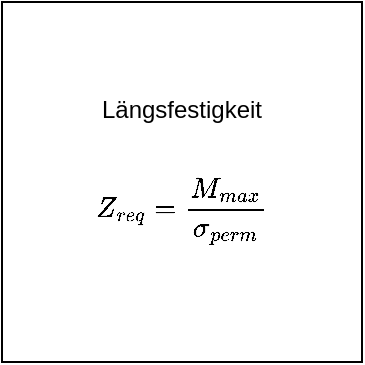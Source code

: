 <mxfile version="26.0.4">
  <diagram id="SVuPQ08tmRekCJWAK75K" name="Seite-1">
    <mxGraphModel dx="1434" dy="792" grid="1" gridSize="10" guides="1" tooltips="1" connect="1" arrows="1" fold="0" page="1" pageScale="1" pageWidth="826" pageHeight="1169" background="none" math="1" shadow="0">
      <root>
        <mxCell id="0" />
        <mxCell id="1" parent="0" />
        <mxCell id="xtyvphs7Jjo8jYtZjm7t-17" value="&lt;div&gt;Längsfestigkeit&lt;br&gt;&lt;/div&gt;&lt;div&gt;&lt;br&gt;&lt;/div&gt;&lt;div&gt;$$Z_{req} = \frac{M_{max}}{\sigma_{perm}}$$&lt;/div&gt;" style="whiteSpace=wrap;html=1;aspect=fixed;" vertex="1" parent="1">
          <mxGeometry x="160" y="190" width="180" height="180" as="geometry" />
        </mxCell>
      </root>
    </mxGraphModel>
  </diagram>
</mxfile>
